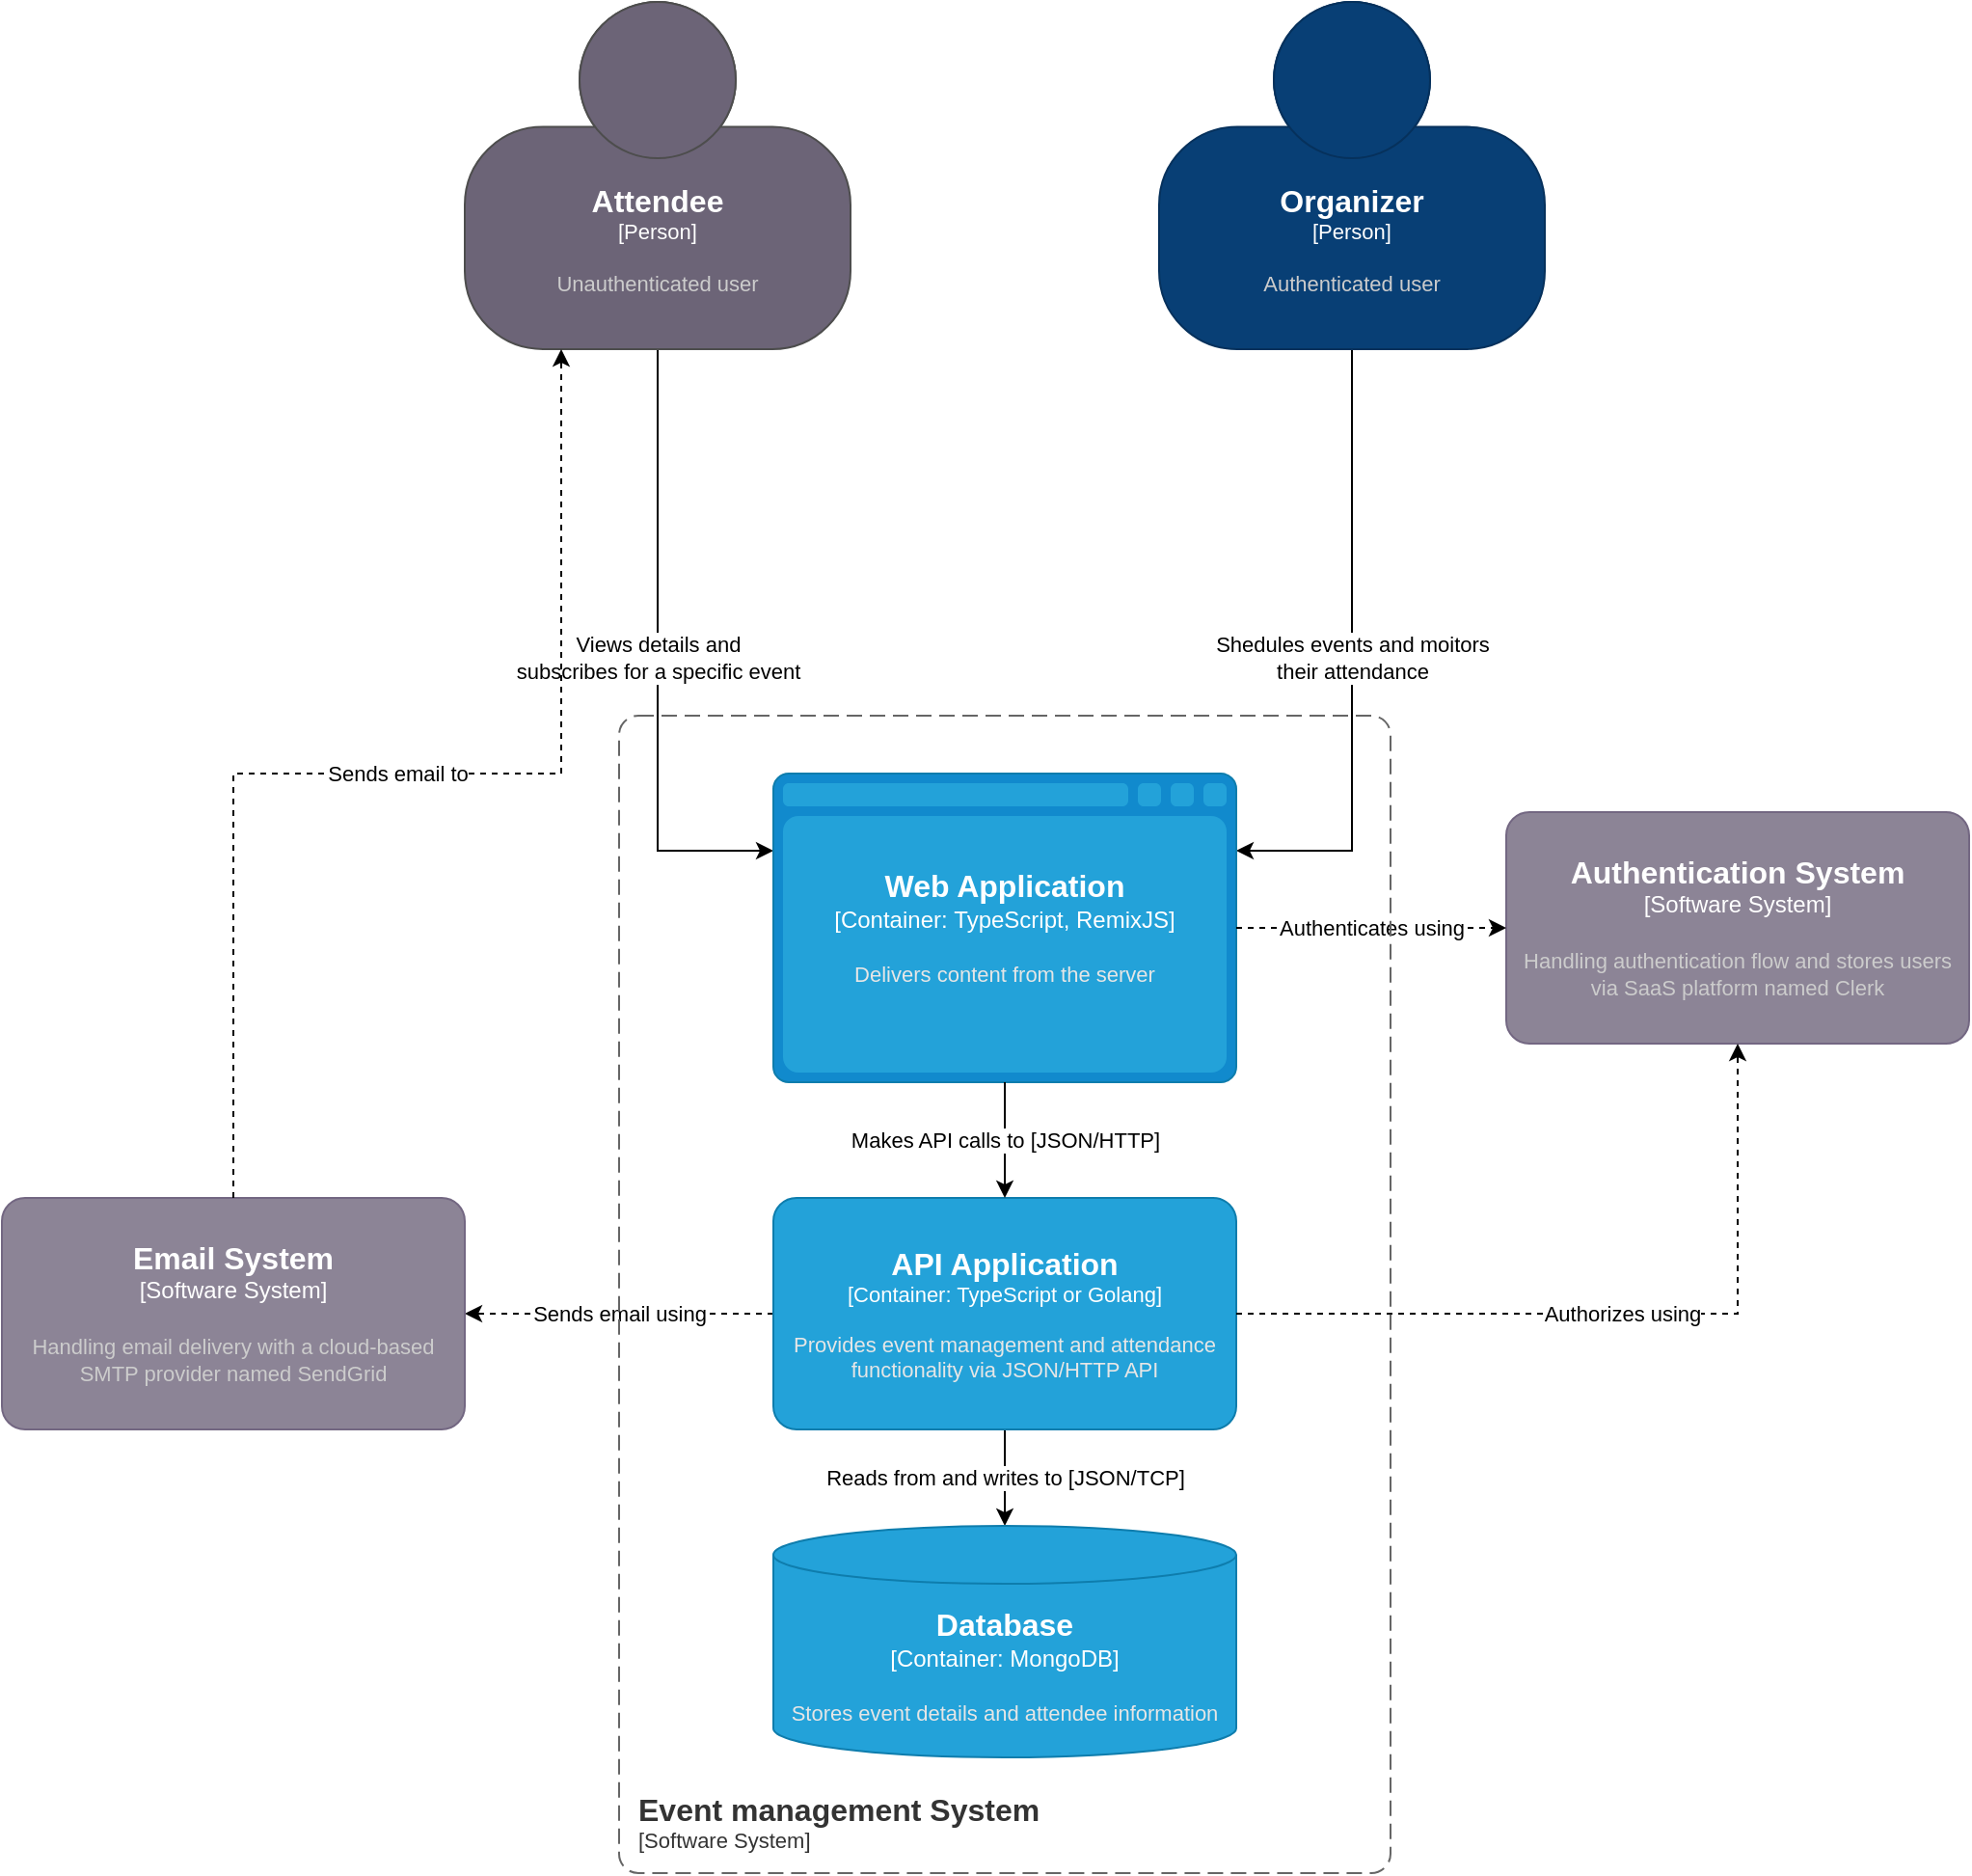 <mxfile version="22.0.0" type="github">
  <diagram name="Page-1" id="3lph6dkmfpoLL-FDC2R9">
    <mxGraphModel dx="2284" dy="800" grid="1" gridSize="10" guides="1" tooltips="1" connect="1" arrows="1" fold="1" page="1" pageScale="1" pageWidth="850" pageHeight="1100" math="0" shadow="0">
      <root>
        <mxCell id="0" />
        <mxCell id="1" parent="0" />
        <mxCell id="zTOa5fa0T7vYBUzC9Moz-14" value="Shedules events and moitors &lt;br&gt;their attendance" style="edgeStyle=orthogonalEdgeStyle;rounded=0;orthogonalLoop=1;jettySize=auto;html=1;exitX=0.5;exitY=1;exitDx=0;exitDy=0;exitPerimeter=0;entryX=1;entryY=0.25;entryDx=0;entryDy=0;entryPerimeter=0;" parent="1" source="zTOa5fa0T7vYBUzC9Moz-1" target="zTOa5fa0T7vYBUzC9Moz-7" edge="1">
          <mxGeometry relative="1" as="geometry">
            <mxPoint x="470" y="400" as="targetPoint" />
            <Array as="points">
              <mxPoint x="560" y="460" />
            </Array>
          </mxGeometry>
        </mxCell>
        <object placeholders="1" c4Name="Organizer" c4Type="Person" c4Description="Authenticated user" label="&lt;font style=&quot;font-size: 16px&quot;&gt;&lt;b&gt;%c4Name%&lt;/b&gt;&lt;/font&gt;&lt;div&gt;[%c4Type%]&lt;/div&gt;&lt;br&gt;&lt;div&gt;&lt;font style=&quot;font-size: 11px&quot;&gt;&lt;font color=&quot;#cccccc&quot;&gt;%c4Description%&lt;/font&gt;&lt;/div&gt;" id="zTOa5fa0T7vYBUzC9Moz-1">
          <mxCell style="html=1;fontSize=11;dashed=0;whiteSpace=wrap;fillColor=#083F75;strokeColor=#06315C;fontColor=#ffffff;shape=mxgraph.c4.person2;align=center;metaEdit=1;points=[[0.5,0,0],[1,0.5,0],[1,0.75,0],[0.75,1,0],[0.5,1,0],[0.25,1,0],[0,0.75,0],[0,0.5,0]];resizable=0;" parent="1" vertex="1">
            <mxGeometry x="460" y="20" width="200" height="180" as="geometry" />
          </mxCell>
        </object>
        <mxCell id="zTOa5fa0T7vYBUzC9Moz-13" value="Views details and &lt;br&gt;subscribes for a specific event" style="edgeStyle=orthogonalEdgeStyle;rounded=0;orthogonalLoop=1;jettySize=auto;html=1;exitX=0.5;exitY=1;exitDx=0;exitDy=0;exitPerimeter=0;entryX=0;entryY=0.25;entryDx=0;entryDy=0;entryPerimeter=0;" parent="1" source="zTOa5fa0T7vYBUzC9Moz-2" target="zTOa5fa0T7vYBUzC9Moz-7" edge="1">
          <mxGeometry relative="1" as="geometry">
            <mxPoint x="290" y="400" as="targetPoint" />
          </mxGeometry>
        </mxCell>
        <object placeholders="1" c4Name="Attendee" c4Type="Person" c4Description="Unauthenticated user" label="&lt;font style=&quot;font-size: 16px&quot;&gt;&lt;b&gt;%c4Name%&lt;/b&gt;&lt;/font&gt;&lt;div&gt;[%c4Type%]&lt;/div&gt;&lt;br&gt;&lt;div&gt;&lt;font style=&quot;font-size: 11px&quot;&gt;&lt;font color=&quot;#cccccc&quot;&gt;%c4Description%&lt;/font&gt;&lt;/div&gt;" id="zTOa5fa0T7vYBUzC9Moz-2">
          <mxCell style="html=1;fontSize=11;dashed=0;whiteSpace=wrap;fillColor=#6C6477;strokeColor=#4D4D4D;fontColor=#ffffff;shape=mxgraph.c4.person2;align=center;metaEdit=1;points=[[0.5,0,0],[1,0.5,0],[1,0.75,0],[0.75,1,0],[0.5,1,0],[0.25,1,0],[0,0.75,0],[0,0.5,0]];resizable=0;" parent="1" vertex="1">
            <mxGeometry x="100" y="20" width="200" height="180" as="geometry" />
          </mxCell>
        </object>
        <mxCell id="zTOa5fa0T7vYBUzC9Moz-17" value="Reads from and writes to [JSON/TCP]" style="edgeStyle=orthogonalEdgeStyle;rounded=0;orthogonalLoop=1;jettySize=auto;html=1;exitX=0.5;exitY=1;exitDx=0;exitDy=0;exitPerimeter=0;" parent="1" source="zTOa5fa0T7vYBUzC9Moz-5" target="zTOa5fa0T7vYBUzC9Moz-8" edge="1">
          <mxGeometry relative="1" as="geometry" />
        </mxCell>
        <mxCell id="zTOa5fa0T7vYBUzC9Moz-20" value="Sends email using" style="edgeStyle=orthogonalEdgeStyle;rounded=0;orthogonalLoop=1;jettySize=auto;html=1;exitX=0;exitY=0.5;exitDx=0;exitDy=0;exitPerimeter=0;dashed=1;" parent="1" source="zTOa5fa0T7vYBUzC9Moz-5" target="zTOa5fa0T7vYBUzC9Moz-9" edge="1">
          <mxGeometry relative="1" as="geometry" />
        </mxCell>
        <object placeholders="1" c4Name="API Application" c4Type="Container" c4Technology="TypeScript or Golang" c4Description="Provides event management and attendance functionality via JSON/HTTP API" label="&lt;font style=&quot;font-size: 16px&quot;&gt;&lt;b&gt;%c4Name%&lt;/b&gt;&lt;/font&gt;&lt;div&gt;[%c4Type%: %c4Technology%]&lt;/div&gt;&lt;br&gt;&lt;div&gt;&lt;font style=&quot;font-size: 11px&quot;&gt;&lt;font color=&quot;#E6E6E6&quot;&gt;%c4Description%&lt;/font&gt;&lt;/div&gt;" id="zTOa5fa0T7vYBUzC9Moz-5">
          <mxCell style="rounded=1;whiteSpace=wrap;html=1;fontSize=11;labelBackgroundColor=none;fillColor=#23A2D9;fontColor=#ffffff;align=center;arcSize=10;strokeColor=#0E7DAD;metaEdit=1;resizable=0;points=[[0.25,0,0],[0.5,0,0],[0.75,0,0],[1,0.25,0],[1,0.5,0],[1,0.75,0],[0.75,1,0],[0.5,1,0],[0.25,1,0],[0,0.75,0],[0,0.5,0],[0,0.25,0]];" parent="1" vertex="1">
            <mxGeometry x="260" y="640" width="240" height="120" as="geometry" />
          </mxCell>
        </object>
        <object placeholders="1" c4Type="Web Application" c4Container="Container" c4Technology="TypeScript, RemixJS" c4Description="Delivers content from the server" label="&lt;font style=&quot;font-size: 16px&quot;&gt;&lt;b&gt;%c4Type%&lt;/b&gt;&lt;/font&gt;&lt;div&gt;[%c4Container%:&amp;nbsp;%c4Technology%]&lt;/div&gt;&lt;br&gt;&lt;div&gt;&lt;font style=&quot;font-size: 11px&quot;&gt;&lt;font color=&quot;#E6E6E6&quot;&gt;%c4Description%&lt;/font&gt;&lt;/div&gt;" id="zTOa5fa0T7vYBUzC9Moz-7">
          <mxCell style="shape=mxgraph.c4.webBrowserContainer2;whiteSpace=wrap;html=1;boundedLbl=1;rounded=0;labelBackgroundColor=none;strokeColor=#118ACD;fillColor=#23A2D9;strokeColor=#118ACD;strokeColor2=#0E7DAD;fontSize=12;fontColor=#ffffff;align=center;metaEdit=1;points=[[0.5,0,0],[1,0.25,0],[1,0.5,0],[1,0.75,0],[0.5,1,0],[0,0.75,0],[0,0.5,0],[0,0.25,0]];resizable=0;" parent="1" vertex="1">
            <mxGeometry x="260" y="420" width="240" height="160" as="geometry" />
          </mxCell>
        </object>
        <object placeholders="1" c4Type="Database" c4Container="Container" c4Technology="MongoDB" c4Description="Stores event details and attendee information" label="&lt;font style=&quot;font-size: 16px&quot;&gt;&lt;b&gt;%c4Type%&lt;/b&gt;&lt;/font&gt;&lt;div&gt;[%c4Container%:&amp;nbsp;%c4Technology%]&lt;/div&gt;&lt;br&gt;&lt;div&gt;&lt;font style=&quot;font-size: 11px&quot;&gt;&lt;font color=&quot;#E6E6E6&quot;&gt;%c4Description%&lt;/font&gt;&lt;/div&gt;" id="zTOa5fa0T7vYBUzC9Moz-8">
          <mxCell style="shape=cylinder3;size=15;whiteSpace=wrap;html=1;boundedLbl=1;rounded=0;labelBackgroundColor=none;fillColor=#23A2D9;fontSize=12;fontColor=#ffffff;align=center;strokeColor=#0E7DAD;metaEdit=1;points=[[0.5,0,0],[1,0.25,0],[1,0.5,0],[1,0.75,0],[0.5,1,0],[0,0.75,0],[0,0.5,0],[0,0.25,0]];resizable=0;" parent="1" vertex="1">
            <mxGeometry x="260" y="810" width="240" height="120" as="geometry" />
          </mxCell>
        </object>
        <object placeholders="1" c4Name="Email System" c4Type="Software System" c4Description="Handling email delivery with a cloud-based SMTP provider named SendGrid" label="&lt;font style=&quot;font-size: 16px&quot;&gt;&lt;b&gt;%c4Name%&lt;/b&gt;&lt;/font&gt;&lt;div&gt;[%c4Type%]&lt;/div&gt;&lt;br&gt;&lt;div&gt;&lt;font style=&quot;font-size: 11px&quot;&gt;&lt;font color=&quot;#cccccc&quot;&gt;%c4Description%&lt;/font&gt;&lt;/div&gt;" id="zTOa5fa0T7vYBUzC9Moz-9">
          <mxCell style="rounded=1;whiteSpace=wrap;html=1;labelBackgroundColor=none;fillColor=#8C8496;fontColor=#ffffff;align=center;arcSize=10;strokeColor=#736782;metaEdit=1;resizable=0;points=[[0.25,0,0],[0.5,0,0],[0.75,0,0],[1,0.25,0],[1,0.5,0],[1,0.75,0],[0.75,1,0],[0.5,1,0],[0.25,1,0],[0,0.75,0],[0,0.5,0],[0,0.25,0]];" parent="1" vertex="1">
            <mxGeometry x="-140" y="640" width="240" height="120" as="geometry" />
          </mxCell>
        </object>
        <object placeholders="1" c4Name="Authentication System" c4Type="Software System" c4Description="Handling authentication flow and stores users via SaaS platform named Clerk" label="&lt;font style=&quot;font-size: 16px&quot;&gt;&lt;b&gt;%c4Name%&lt;/b&gt;&lt;/font&gt;&lt;div&gt;[%c4Type%]&lt;/div&gt;&lt;br&gt;&lt;div&gt;&lt;font style=&quot;font-size: 11px&quot;&gt;&lt;font color=&quot;#cccccc&quot;&gt;%c4Description%&lt;/font&gt;&lt;/div&gt;" id="zTOa5fa0T7vYBUzC9Moz-10">
          <mxCell style="rounded=1;whiteSpace=wrap;html=1;labelBackgroundColor=none;fillColor=#8C8496;fontColor=#ffffff;align=center;arcSize=10;strokeColor=#736782;metaEdit=1;resizable=0;points=[[0.25,0,0],[0.5,0,0],[0.75,0,0],[1,0.25,0],[1,0.5,0],[1,0.75,0],[0.75,1,0],[0.5,1,0],[0.25,1,0],[0,0.75,0],[0,0.5,0],[0,0.25,0]];" parent="1" vertex="1">
            <mxGeometry x="640" y="440" width="240" height="120" as="geometry" />
          </mxCell>
        </object>
        <mxCell id="zTOa5fa0T7vYBUzC9Moz-15" value="Sends email to" style="edgeStyle=orthogonalEdgeStyle;rounded=0;orthogonalLoop=1;jettySize=auto;html=1;exitX=0.5;exitY=0;exitDx=0;exitDy=0;exitPerimeter=0;entryX=0.25;entryY=1;entryDx=0;entryDy=0;entryPerimeter=0;dashed=1;" parent="1" source="zTOa5fa0T7vYBUzC9Moz-9" target="zTOa5fa0T7vYBUzC9Moz-2" edge="1">
          <mxGeometry relative="1" as="geometry" />
        </mxCell>
        <mxCell id="zTOa5fa0T7vYBUzC9Moz-16" value="Makes API calls to [JSON/HTTP]" style="edgeStyle=orthogonalEdgeStyle;rounded=0;orthogonalLoop=1;jettySize=auto;html=1;exitX=0.5;exitY=1;exitDx=0;exitDy=0;exitPerimeter=0;entryX=0.5;entryY=0;entryDx=0;entryDy=0;entryPerimeter=0;" parent="1" source="zTOa5fa0T7vYBUzC9Moz-7" target="zTOa5fa0T7vYBUzC9Moz-5" edge="1">
          <mxGeometry relative="1" as="geometry" />
        </mxCell>
        <mxCell id="zTOa5fa0T7vYBUzC9Moz-18" value="Authenticates using" style="edgeStyle=orthogonalEdgeStyle;rounded=0;orthogonalLoop=1;jettySize=auto;html=1;entryX=0;entryY=0.5;entryDx=0;entryDy=0;entryPerimeter=0;dashed=1;" parent="1" source="zTOa5fa0T7vYBUzC9Moz-7" target="zTOa5fa0T7vYBUzC9Moz-10" edge="1">
          <mxGeometry relative="1" as="geometry" />
        </mxCell>
        <mxCell id="zTOa5fa0T7vYBUzC9Moz-19" value="Authorizes using" style="edgeStyle=orthogonalEdgeStyle;rounded=0;orthogonalLoop=1;jettySize=auto;html=1;exitX=1;exitY=0.5;exitDx=0;exitDy=0;exitPerimeter=0;entryX=0.5;entryY=1;entryDx=0;entryDy=0;entryPerimeter=0;dashed=1;" parent="1" source="zTOa5fa0T7vYBUzC9Moz-5" target="zTOa5fa0T7vYBUzC9Moz-10" edge="1">
          <mxGeometry relative="1" as="geometry" />
        </mxCell>
        <object placeholders="1" c4Name="Event management System" c4Type="SystemScopeBoundary" c4Application="Software System" label="&lt;font style=&quot;font-size: 16px&quot;&gt;&lt;b&gt;&lt;div style=&quot;text-align: left&quot;&gt;%c4Name%&lt;/div&gt;&lt;/b&gt;&lt;/font&gt;&lt;div style=&quot;text-align: left&quot;&gt;[%c4Application%]&lt;/div&gt;" id="zTOa5fa0T7vYBUzC9Moz-22">
          <mxCell style="rounded=1;fontSize=11;whiteSpace=wrap;html=1;dashed=1;arcSize=20;fillColor=none;strokeColor=#666666;fontColor=#333333;labelBackgroundColor=none;align=left;verticalAlign=bottom;labelBorderColor=none;spacingTop=0;spacing=10;dashPattern=8 4;metaEdit=1;rotatable=0;perimeter=rectanglePerimeter;noLabel=0;labelPadding=0;allowArrows=0;connectable=0;expand=0;recursiveResize=0;editable=1;pointerEvents=0;absoluteArcSize=1;points=[[0.25,0,0],[0.5,0,0],[0.75,0,0],[1,0.25,0],[1,0.5,0],[1,0.75,0],[0.75,1,0],[0.5,1,0],[0.25,1,0],[0,0.75,0],[0,0.5,0],[0,0.25,0]];" parent="1" vertex="1">
            <mxGeometry x="180" y="390" width="400" height="600" as="geometry" />
          </mxCell>
        </object>
      </root>
    </mxGraphModel>
  </diagram>
</mxfile>
